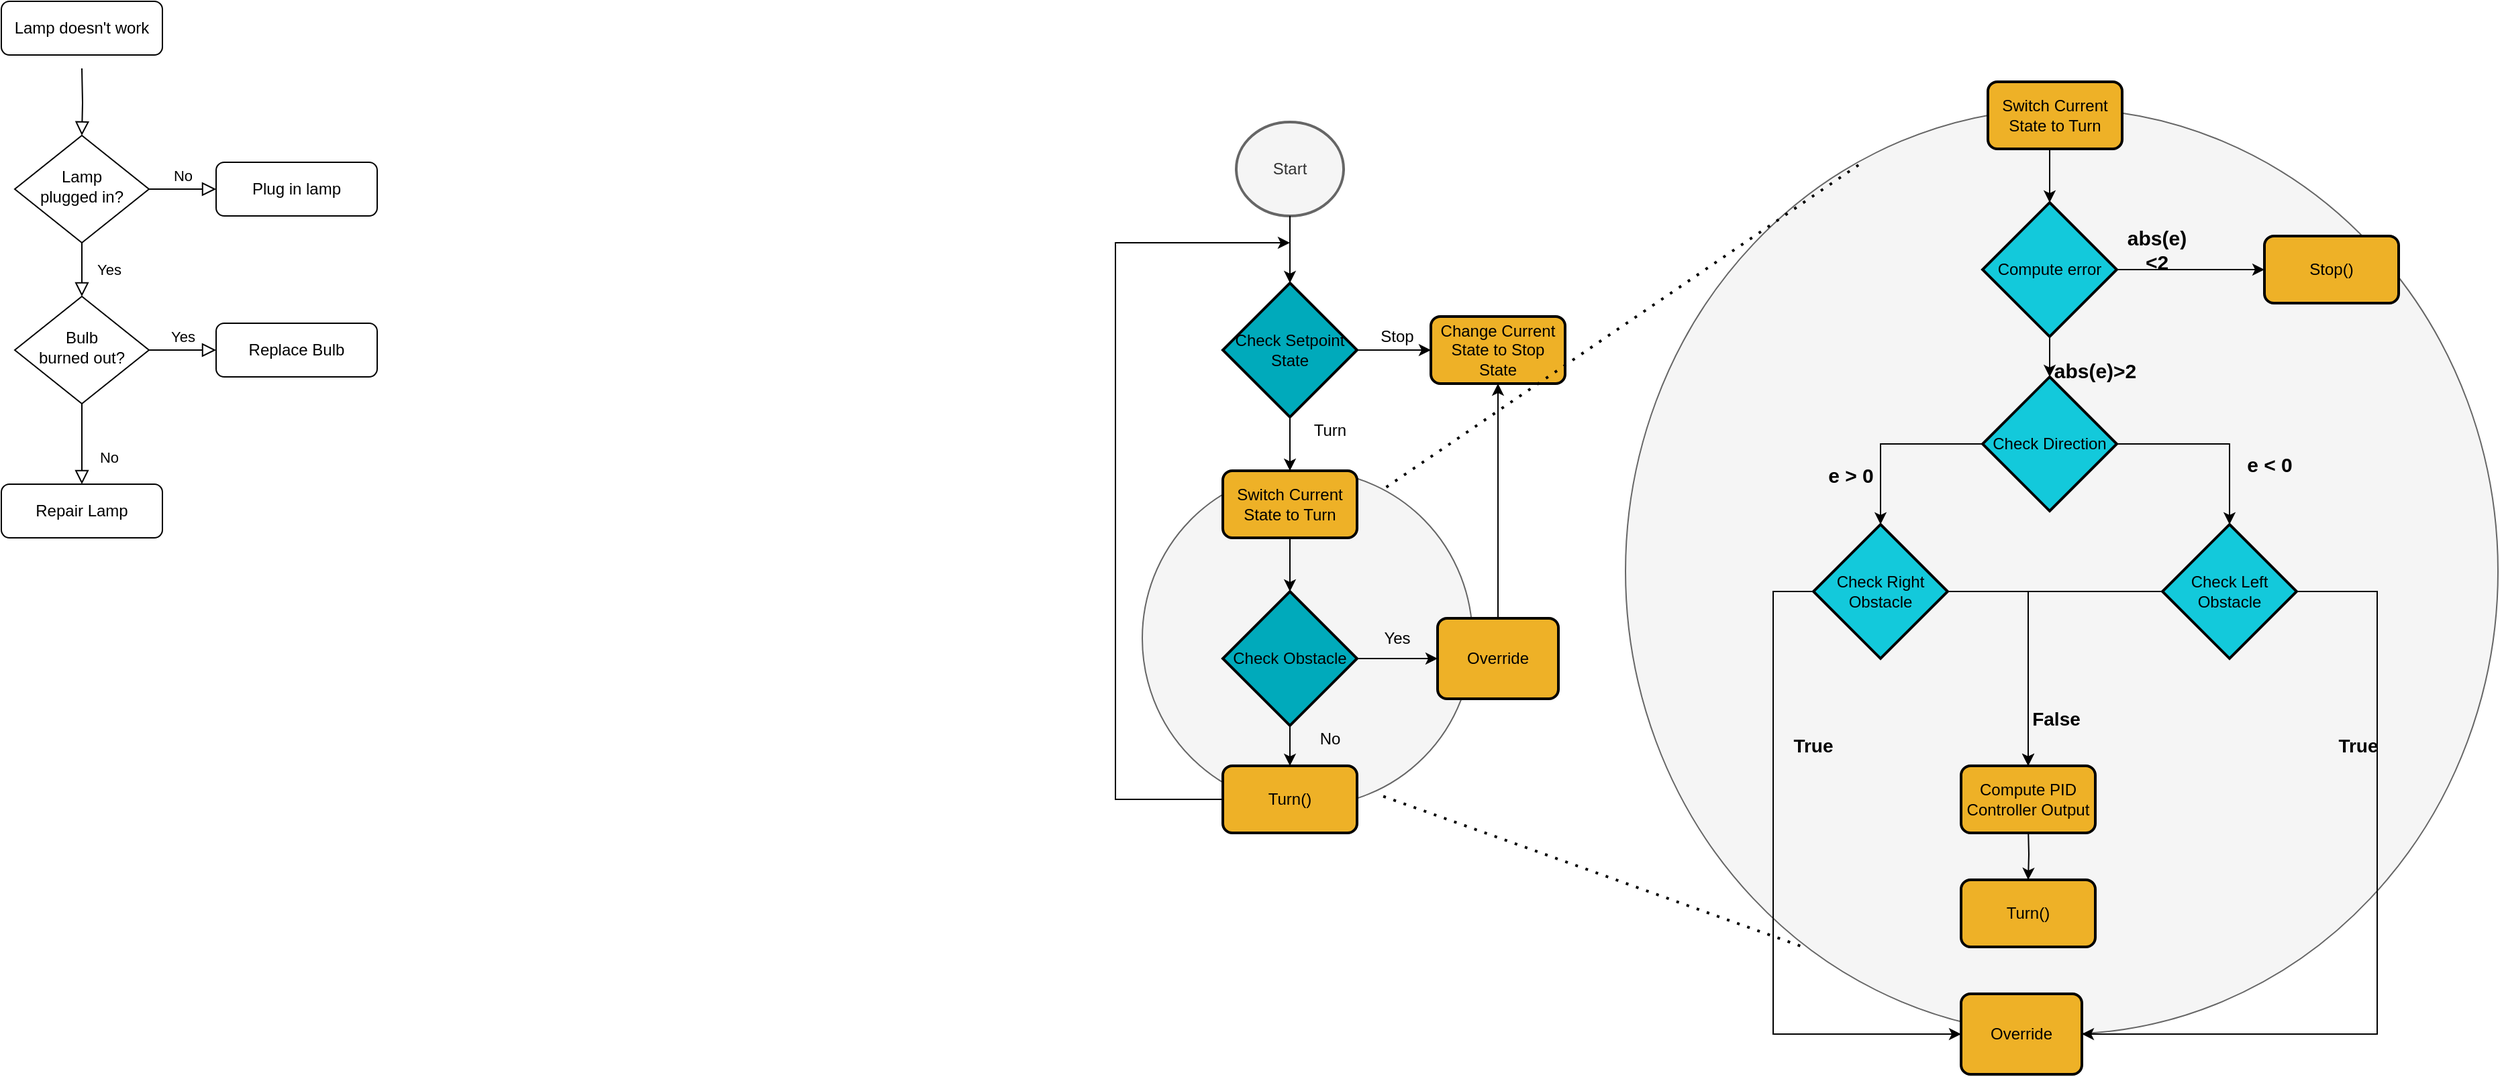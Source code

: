 <mxfile version="24.6.4" type="github">
  <diagram id="C5RBs43oDa-KdzZeNtuy" name="Page-1">
    <mxGraphModel dx="2514" dy="819" grid="1" gridSize="10" guides="1" tooltips="1" connect="1" arrows="1" fold="1" page="1" pageScale="1" pageWidth="827" pageHeight="1169" math="0" shadow="0">
      <root>
        <mxCell id="WIyWlLk6GJQsqaUBKTNV-0" />
        <mxCell id="WIyWlLk6GJQsqaUBKTNV-1" parent="WIyWlLk6GJQsqaUBKTNV-0" />
        <mxCell id="QeMwRIVXt9KX3GBJuxHm-6" value="" style="ellipse;whiteSpace=wrap;html=1;fillColor=#f5f5f5;fontColor=#333333;strokeColor=#666666;" vertex="1" parent="WIyWlLk6GJQsqaUBKTNV-1">
          <mxGeometry x="950" y="100" width="650" height="690" as="geometry" />
        </mxCell>
        <mxCell id="QeMwRIVXt9KX3GBJuxHm-5" value="" style="ellipse;whiteSpace=wrap;html=1;fillColor=#f5f5f5;fontColor=#333333;strokeColor=#666666;" vertex="1" parent="WIyWlLk6GJQsqaUBKTNV-1">
          <mxGeometry x="590" y="370" width="246" height="250" as="geometry" />
        </mxCell>
        <mxCell id="WIyWlLk6GJQsqaUBKTNV-2" value="" style="rounded=0;html=1;jettySize=auto;orthogonalLoop=1;fontSize=11;endArrow=block;endFill=0;endSize=8;strokeWidth=1;shadow=0;labelBackgroundColor=none;edgeStyle=orthogonalEdgeStyle;" parent="WIyWlLk6GJQsqaUBKTNV-1" target="WIyWlLk6GJQsqaUBKTNV-6" edge="1">
          <mxGeometry relative="1" as="geometry">
            <mxPoint x="-200" y="70.0" as="sourcePoint" />
          </mxGeometry>
        </mxCell>
        <mxCell id="WIyWlLk6GJQsqaUBKTNV-3" value="Lamp doesn&#39;t work" style="rounded=1;whiteSpace=wrap;html=1;fontSize=12;glass=0;strokeWidth=1;shadow=0;" parent="WIyWlLk6GJQsqaUBKTNV-1" vertex="1">
          <mxGeometry x="-260" y="20" width="120" height="40" as="geometry" />
        </mxCell>
        <mxCell id="WIyWlLk6GJQsqaUBKTNV-4" value="Yes" style="rounded=0;html=1;jettySize=auto;orthogonalLoop=1;fontSize=11;endArrow=block;endFill=0;endSize=8;strokeWidth=1;shadow=0;labelBackgroundColor=none;edgeStyle=orthogonalEdgeStyle;" parent="WIyWlLk6GJQsqaUBKTNV-1" source="WIyWlLk6GJQsqaUBKTNV-6" target="WIyWlLk6GJQsqaUBKTNV-10" edge="1">
          <mxGeometry y="20" relative="1" as="geometry">
            <mxPoint as="offset" />
          </mxGeometry>
        </mxCell>
        <mxCell id="WIyWlLk6GJQsqaUBKTNV-5" value="No" style="edgeStyle=orthogonalEdgeStyle;rounded=0;html=1;jettySize=auto;orthogonalLoop=1;fontSize=11;endArrow=block;endFill=0;endSize=8;strokeWidth=1;shadow=0;labelBackgroundColor=none;" parent="WIyWlLk6GJQsqaUBKTNV-1" source="WIyWlLk6GJQsqaUBKTNV-6" target="WIyWlLk6GJQsqaUBKTNV-7" edge="1">
          <mxGeometry y="10" relative="1" as="geometry">
            <mxPoint as="offset" />
          </mxGeometry>
        </mxCell>
        <mxCell id="WIyWlLk6GJQsqaUBKTNV-6" value="Lamp&lt;br&gt;plugged in?" style="rhombus;whiteSpace=wrap;html=1;shadow=0;fontFamily=Helvetica;fontSize=12;align=center;strokeWidth=1;spacing=6;spacingTop=-4;" parent="WIyWlLk6GJQsqaUBKTNV-1" vertex="1">
          <mxGeometry x="-250" y="120" width="100" height="80" as="geometry" />
        </mxCell>
        <mxCell id="WIyWlLk6GJQsqaUBKTNV-7" value="Plug in lamp" style="rounded=1;whiteSpace=wrap;html=1;fontSize=12;glass=0;strokeWidth=1;shadow=0;" parent="WIyWlLk6GJQsqaUBKTNV-1" vertex="1">
          <mxGeometry x="-100" y="140" width="120" height="40" as="geometry" />
        </mxCell>
        <mxCell id="WIyWlLk6GJQsqaUBKTNV-8" value="No" style="rounded=0;html=1;jettySize=auto;orthogonalLoop=1;fontSize=11;endArrow=block;endFill=0;endSize=8;strokeWidth=1;shadow=0;labelBackgroundColor=none;edgeStyle=orthogonalEdgeStyle;" parent="WIyWlLk6GJQsqaUBKTNV-1" source="WIyWlLk6GJQsqaUBKTNV-10" target="WIyWlLk6GJQsqaUBKTNV-11" edge="1">
          <mxGeometry x="0.333" y="20" relative="1" as="geometry">
            <mxPoint as="offset" />
          </mxGeometry>
        </mxCell>
        <mxCell id="WIyWlLk6GJQsqaUBKTNV-9" value="Yes" style="edgeStyle=orthogonalEdgeStyle;rounded=0;html=1;jettySize=auto;orthogonalLoop=1;fontSize=11;endArrow=block;endFill=0;endSize=8;strokeWidth=1;shadow=0;labelBackgroundColor=none;" parent="WIyWlLk6GJQsqaUBKTNV-1" source="WIyWlLk6GJQsqaUBKTNV-10" target="WIyWlLk6GJQsqaUBKTNV-12" edge="1">
          <mxGeometry y="10" relative="1" as="geometry">
            <mxPoint as="offset" />
          </mxGeometry>
        </mxCell>
        <mxCell id="WIyWlLk6GJQsqaUBKTNV-10" value="Bulb&lt;br&gt;burned out?" style="rhombus;whiteSpace=wrap;html=1;shadow=0;fontFamily=Helvetica;fontSize=12;align=center;strokeWidth=1;spacing=6;spacingTop=-4;" parent="WIyWlLk6GJQsqaUBKTNV-1" vertex="1">
          <mxGeometry x="-250" y="240" width="100" height="80" as="geometry" />
        </mxCell>
        <mxCell id="WIyWlLk6GJQsqaUBKTNV-11" value="Repair Lamp" style="rounded=1;whiteSpace=wrap;html=1;fontSize=12;glass=0;strokeWidth=1;shadow=0;" parent="WIyWlLk6GJQsqaUBKTNV-1" vertex="1">
          <mxGeometry x="-260" y="380" width="120" height="40" as="geometry" />
        </mxCell>
        <mxCell id="WIyWlLk6GJQsqaUBKTNV-12" value="Replace Bulb" style="rounded=1;whiteSpace=wrap;html=1;fontSize=12;glass=0;strokeWidth=1;shadow=0;" parent="WIyWlLk6GJQsqaUBKTNV-1" vertex="1">
          <mxGeometry x="-100" y="260" width="120" height="40" as="geometry" />
        </mxCell>
        <mxCell id="4jITVnbDwjDfH4mT7TzJ-3" value="Change Current State to Stop State" style="rounded=1;whiteSpace=wrap;html=1;absoluteArcSize=1;arcSize=14;strokeWidth=2;fillColor=#eeb127;" parent="WIyWlLk6GJQsqaUBKTNV-1" vertex="1">
          <mxGeometry x="805" y="255" width="100" height="50" as="geometry" />
        </mxCell>
        <mxCell id="4jITVnbDwjDfH4mT7TzJ-4" value="Start" style="strokeWidth=2;html=1;shape=mxgraph.flowchart.start_2;whiteSpace=wrap;fillColor=#f5f5f5;strokeColor=#666666;fontColor=#333333;" parent="WIyWlLk6GJQsqaUBKTNV-1" vertex="1">
          <mxGeometry x="660" y="110" width="80" height="70" as="geometry" />
        </mxCell>
        <mxCell id="4jITVnbDwjDfH4mT7TzJ-16" style="edgeStyle=orthogonalEdgeStyle;rounded=0;orthogonalLoop=1;jettySize=auto;html=1;entryX=0;entryY=0.5;entryDx=0;entryDy=0;" parent="WIyWlLk6GJQsqaUBKTNV-1" source="4jITVnbDwjDfH4mT7TzJ-5" target="4jITVnbDwjDfH4mT7TzJ-3" edge="1">
          <mxGeometry relative="1" as="geometry" />
        </mxCell>
        <mxCell id="LLSXDayW7hjJtyxaxLPu-17" style="edgeStyle=orthogonalEdgeStyle;rounded=0;orthogonalLoop=1;jettySize=auto;html=1;entryX=0.5;entryY=0;entryDx=0;entryDy=0;" parent="WIyWlLk6GJQsqaUBKTNV-1" source="4jITVnbDwjDfH4mT7TzJ-5" target="LLSXDayW7hjJtyxaxLPu-16" edge="1">
          <mxGeometry relative="1" as="geometry" />
        </mxCell>
        <mxCell id="4jITVnbDwjDfH4mT7TzJ-5" value="Check Setpoint State" style="strokeWidth=2;html=1;shape=mxgraph.flowchart.decision;whiteSpace=wrap;fillColor=#00aabb;" parent="WIyWlLk6GJQsqaUBKTNV-1" vertex="1">
          <mxGeometry x="650" y="230" width="100" height="100" as="geometry" />
        </mxCell>
        <mxCell id="4jITVnbDwjDfH4mT7TzJ-18" style="edgeStyle=orthogonalEdgeStyle;rounded=0;orthogonalLoop=1;jettySize=auto;html=1;entryX=0.5;entryY=0;entryDx=0;entryDy=0;" parent="WIyWlLk6GJQsqaUBKTNV-1" source="4jITVnbDwjDfH4mT7TzJ-8" target="4jITVnbDwjDfH4mT7TzJ-13" edge="1">
          <mxGeometry relative="1" as="geometry" />
        </mxCell>
        <mxCell id="4jITVnbDwjDfH4mT7TzJ-20" style="edgeStyle=orthogonalEdgeStyle;rounded=0;orthogonalLoop=1;jettySize=auto;html=1;entryX=0;entryY=0.5;entryDx=0;entryDy=0;" parent="WIyWlLk6GJQsqaUBKTNV-1" source="4jITVnbDwjDfH4mT7TzJ-8" target="4jITVnbDwjDfH4mT7TzJ-14" edge="1">
          <mxGeometry relative="1" as="geometry" />
        </mxCell>
        <mxCell id="4jITVnbDwjDfH4mT7TzJ-8" value="Check Obstacle" style="strokeWidth=2;html=1;shape=mxgraph.flowchart.decision;whiteSpace=wrap;fillColor=#00aabb;" parent="WIyWlLk6GJQsqaUBKTNV-1" vertex="1">
          <mxGeometry x="650" y="460" width="100" height="100" as="geometry" />
        </mxCell>
        <mxCell id="4jITVnbDwjDfH4mT7TzJ-23" style="edgeStyle=orthogonalEdgeStyle;rounded=0;orthogonalLoop=1;jettySize=auto;html=1;" parent="WIyWlLk6GJQsqaUBKTNV-1" source="4jITVnbDwjDfH4mT7TzJ-13" edge="1">
          <mxGeometry relative="1" as="geometry">
            <mxPoint x="700" y="200" as="targetPoint" />
            <Array as="points">
              <mxPoint x="570" y="615" />
              <mxPoint x="570" y="200" />
            </Array>
          </mxGeometry>
        </mxCell>
        <mxCell id="4jITVnbDwjDfH4mT7TzJ-13" value="Turn()" style="rounded=1;whiteSpace=wrap;html=1;absoluteArcSize=1;arcSize=14;strokeWidth=2;fillColor=#eeb127;" parent="WIyWlLk6GJQsqaUBKTNV-1" vertex="1">
          <mxGeometry x="650" y="590" width="100" height="50" as="geometry" />
        </mxCell>
        <mxCell id="4jITVnbDwjDfH4mT7TzJ-21" style="edgeStyle=orthogonalEdgeStyle;rounded=0;orthogonalLoop=1;jettySize=auto;html=1;entryX=0.5;entryY=1;entryDx=0;entryDy=0;" parent="WIyWlLk6GJQsqaUBKTNV-1" source="4jITVnbDwjDfH4mT7TzJ-14" target="4jITVnbDwjDfH4mT7TzJ-3" edge="1">
          <mxGeometry relative="1" as="geometry" />
        </mxCell>
        <mxCell id="4jITVnbDwjDfH4mT7TzJ-14" value="Override" style="rounded=1;whiteSpace=wrap;html=1;absoluteArcSize=1;arcSize=14;strokeWidth=2;fillColor=#eeb127;" parent="WIyWlLk6GJQsqaUBKTNV-1" vertex="1">
          <mxGeometry x="810" y="480" width="90" height="60" as="geometry" />
        </mxCell>
        <mxCell id="4jITVnbDwjDfH4mT7TzJ-15" style="edgeStyle=orthogonalEdgeStyle;rounded=0;orthogonalLoop=1;jettySize=auto;html=1;entryX=0.5;entryY=0;entryDx=0;entryDy=0;entryPerimeter=0;" parent="WIyWlLk6GJQsqaUBKTNV-1" source="4jITVnbDwjDfH4mT7TzJ-4" target="4jITVnbDwjDfH4mT7TzJ-5" edge="1">
          <mxGeometry relative="1" as="geometry" />
        </mxCell>
        <mxCell id="4jITVnbDwjDfH4mT7TzJ-24" value="Stop" style="text;html=1;align=center;verticalAlign=middle;whiteSpace=wrap;rounded=0;" parent="WIyWlLk6GJQsqaUBKTNV-1" vertex="1">
          <mxGeometry x="750" y="255" width="60" height="30" as="geometry" />
        </mxCell>
        <mxCell id="4jITVnbDwjDfH4mT7TzJ-25" value="Yes" style="text;html=1;align=center;verticalAlign=middle;whiteSpace=wrap;rounded=0;" parent="WIyWlLk6GJQsqaUBKTNV-1" vertex="1">
          <mxGeometry x="750" y="480" width="60" height="30" as="geometry" />
        </mxCell>
        <mxCell id="4jITVnbDwjDfH4mT7TzJ-26" value="Turn" style="text;html=1;align=center;verticalAlign=middle;whiteSpace=wrap;rounded=0;" parent="WIyWlLk6GJQsqaUBKTNV-1" vertex="1">
          <mxGeometry x="700" y="325" width="60" height="30" as="geometry" />
        </mxCell>
        <mxCell id="LLSXDayW7hjJtyxaxLPu-0" value="Stop()" style="rounded=1;whiteSpace=wrap;html=1;absoluteArcSize=1;arcSize=14;strokeWidth=2;fillColor=#eeb127;" parent="WIyWlLk6GJQsqaUBKTNV-1" vertex="1">
          <mxGeometry x="1426" y="195" width="100" height="50" as="geometry" />
        </mxCell>
        <mxCell id="LLSXDayW7hjJtyxaxLPu-2" style="edgeStyle=orthogonalEdgeStyle;rounded=0;orthogonalLoop=1;jettySize=auto;html=1;entryX=0;entryY=0.5;entryDx=0;entryDy=0;" parent="WIyWlLk6GJQsqaUBKTNV-1" source="LLSXDayW7hjJtyxaxLPu-3" target="LLSXDayW7hjJtyxaxLPu-0" edge="1">
          <mxGeometry relative="1" as="geometry" />
        </mxCell>
        <mxCell id="LLSXDayW7hjJtyxaxLPu-34" style="edgeStyle=orthogonalEdgeStyle;rounded=0;orthogonalLoop=1;jettySize=auto;html=1;startArrow=classic;startFill=1;endArrow=none;endFill=0;" parent="WIyWlLk6GJQsqaUBKTNV-1" source="LLSXDayW7hjJtyxaxLPu-3" edge="1">
          <mxGeometry relative="1" as="geometry">
            <mxPoint x="1266" y="130" as="targetPoint" />
          </mxGeometry>
        </mxCell>
        <mxCell id="LLSXDayW7hjJtyxaxLPu-3" value="Compute error" style="strokeWidth=2;html=1;shape=mxgraph.flowchart.decision;whiteSpace=wrap;fillColor=#13C9DB;" parent="WIyWlLk6GJQsqaUBKTNV-1" vertex="1">
          <mxGeometry x="1216" y="170" width="100" height="100" as="geometry" />
        </mxCell>
        <mxCell id="LLSXDayW7hjJtyxaxLPu-12" style="edgeStyle=orthogonalEdgeStyle;rounded=0;orthogonalLoop=1;jettySize=auto;html=1;entryX=0.5;entryY=0;entryDx=0;entryDy=0;entryPerimeter=0;" parent="WIyWlLk6GJQsqaUBKTNV-1" source="LLSXDayW7hjJtyxaxLPu-3" edge="1">
          <mxGeometry relative="1" as="geometry">
            <mxPoint x="1266" y="300" as="targetPoint" />
          </mxGeometry>
        </mxCell>
        <mxCell id="LLSXDayW7hjJtyxaxLPu-13" value="&lt;font style=&quot;font-size: 15px;&quot;&gt;&lt;b&gt;abs(e)&amp;gt;2&lt;/b&gt;&lt;/font&gt;" style="text;html=1;align=center;verticalAlign=middle;whiteSpace=wrap;rounded=0;" parent="WIyWlLk6GJQsqaUBKTNV-1" vertex="1">
          <mxGeometry x="1270" y="280" width="60" height="30" as="geometry" />
        </mxCell>
        <mxCell id="LLSXDayW7hjJtyxaxLPu-14" value="&lt;font style=&quot;font-size: 15px;&quot;&gt;&lt;b&gt;e &amp;gt; 0&lt;/b&gt;&lt;/font&gt;" style="text;html=1;align=center;verticalAlign=middle;whiteSpace=wrap;rounded=0;" parent="WIyWlLk6GJQsqaUBKTNV-1" vertex="1">
          <mxGeometry x="1090" y="355" width="56" height="35" as="geometry" />
        </mxCell>
        <mxCell id="LLSXDayW7hjJtyxaxLPu-15" value="&lt;b&gt;&lt;font style=&quot;font-size: 15px;&quot;&gt;abs(e)&amp;lt;2&lt;/font&gt;&lt;/b&gt;" style="text;html=1;align=center;verticalAlign=middle;whiteSpace=wrap;rounded=0;" parent="WIyWlLk6GJQsqaUBKTNV-1" vertex="1">
          <mxGeometry x="1316" y="190" width="60" height="30" as="geometry" />
        </mxCell>
        <mxCell id="LLSXDayW7hjJtyxaxLPu-16" value="Switch Current State to Turn" style="rounded=1;whiteSpace=wrap;html=1;absoluteArcSize=1;arcSize=14;strokeWidth=2;fillColor=#eeb127;" parent="WIyWlLk6GJQsqaUBKTNV-1" vertex="1">
          <mxGeometry x="650" y="370" width="100" height="50" as="geometry" />
        </mxCell>
        <mxCell id="LLSXDayW7hjJtyxaxLPu-18" style="edgeStyle=orthogonalEdgeStyle;rounded=0;orthogonalLoop=1;jettySize=auto;html=1;entryX=0.5;entryY=0;entryDx=0;entryDy=0;entryPerimeter=0;" parent="WIyWlLk6GJQsqaUBKTNV-1" source="LLSXDayW7hjJtyxaxLPu-16" target="4jITVnbDwjDfH4mT7TzJ-8" edge="1">
          <mxGeometry relative="1" as="geometry" />
        </mxCell>
        <mxCell id="LLSXDayW7hjJtyxaxLPu-19" value="&lt;font style=&quot;font-size: 15px;&quot;&gt;&lt;b&gt;e &amp;lt; 0&lt;/b&gt;&lt;/font&gt;" style="text;html=1;align=center;verticalAlign=middle;whiteSpace=wrap;rounded=0;" parent="WIyWlLk6GJQsqaUBKTNV-1" vertex="1">
          <mxGeometry x="1400" y="350" width="60" height="30" as="geometry" />
        </mxCell>
        <mxCell id="LLSXDayW7hjJtyxaxLPu-65" style="edgeStyle=orthogonalEdgeStyle;rounded=0;orthogonalLoop=1;jettySize=auto;html=1;entryX=0.5;entryY=0;entryDx=0;entryDy=0;" parent="WIyWlLk6GJQsqaUBKTNV-1" source="LLSXDayW7hjJtyxaxLPu-20" target="LLSXDayW7hjJtyxaxLPu-61" edge="1">
          <mxGeometry relative="1" as="geometry" />
        </mxCell>
        <mxCell id="LLSXDayW7hjJtyxaxLPu-67" style="edgeStyle=orthogonalEdgeStyle;rounded=0;orthogonalLoop=1;jettySize=auto;html=1;entryX=0;entryY=0.5;entryDx=0;entryDy=0;" parent="WIyWlLk6GJQsqaUBKTNV-1" source="LLSXDayW7hjJtyxaxLPu-20" target="LLSXDayW7hjJtyxaxLPu-66" edge="1">
          <mxGeometry relative="1" as="geometry">
            <Array as="points">
              <mxPoint x="1060" y="460" />
              <mxPoint x="1060" y="790" />
            </Array>
          </mxGeometry>
        </mxCell>
        <mxCell id="LLSXDayW7hjJtyxaxLPu-20" value="Check Right Obstacle" style="strokeWidth=2;html=1;shape=mxgraph.flowchart.decision;whiteSpace=wrap;fillColor=#13C9DB;" parent="WIyWlLk6GJQsqaUBKTNV-1" vertex="1">
          <mxGeometry x="1090" y="410" width="100" height="100" as="geometry" />
        </mxCell>
        <mxCell id="LLSXDayW7hjJtyxaxLPu-68" style="edgeStyle=orthogonalEdgeStyle;rounded=0;orthogonalLoop=1;jettySize=auto;html=1;entryX=1;entryY=0.5;entryDx=0;entryDy=0;" parent="WIyWlLk6GJQsqaUBKTNV-1" source="LLSXDayW7hjJtyxaxLPu-21" target="LLSXDayW7hjJtyxaxLPu-66" edge="1">
          <mxGeometry relative="1" as="geometry">
            <Array as="points">
              <mxPoint x="1510" y="460" />
              <mxPoint x="1510" y="790" />
            </Array>
          </mxGeometry>
        </mxCell>
        <mxCell id="QeMwRIVXt9KX3GBJuxHm-0" style="edgeStyle=orthogonalEdgeStyle;rounded=0;orthogonalLoop=1;jettySize=auto;html=1;entryX=0.5;entryY=0;entryDx=0;entryDy=0;" edge="1" parent="WIyWlLk6GJQsqaUBKTNV-1" source="LLSXDayW7hjJtyxaxLPu-21" target="LLSXDayW7hjJtyxaxLPu-61">
          <mxGeometry relative="1" as="geometry" />
        </mxCell>
        <mxCell id="LLSXDayW7hjJtyxaxLPu-21" value="Check Left Obstacle" style="strokeWidth=2;html=1;shape=mxgraph.flowchart.decision;whiteSpace=wrap;fillColor=#13C9DB;" parent="WIyWlLk6GJQsqaUBKTNV-1" vertex="1">
          <mxGeometry x="1350" y="410" width="100" height="100" as="geometry" />
        </mxCell>
        <mxCell id="LLSXDayW7hjJtyxaxLPu-31" value="No" style="text;html=1;align=center;verticalAlign=middle;whiteSpace=wrap;rounded=0;" parent="WIyWlLk6GJQsqaUBKTNV-1" vertex="1">
          <mxGeometry x="700" y="555" width="60" height="30" as="geometry" />
        </mxCell>
        <mxCell id="LLSXDayW7hjJtyxaxLPu-36" value="Turn()" style="rounded=1;whiteSpace=wrap;html=1;absoluteArcSize=1;arcSize=14;strokeWidth=2;fillColor=#eeb127;" parent="WIyWlLk6GJQsqaUBKTNV-1" vertex="1">
          <mxGeometry x="1200" y="675" width="100" height="50" as="geometry" />
        </mxCell>
        <mxCell id="LLSXDayW7hjJtyxaxLPu-41" value="" style="edgeStyle=orthogonalEdgeStyle;rounded=0;orthogonalLoop=1;jettySize=auto;html=1;" parent="WIyWlLk6GJQsqaUBKTNV-1" target="LLSXDayW7hjJtyxaxLPu-36" edge="1">
          <mxGeometry relative="1" as="geometry">
            <mxPoint x="1250" y="635" as="sourcePoint" />
          </mxGeometry>
        </mxCell>
        <mxCell id="LLSXDayW7hjJtyxaxLPu-40" value="Check Direction" style="strokeWidth=2;html=1;shape=mxgraph.flowchart.decision;whiteSpace=wrap;fillColor=#13C9DB;" parent="WIyWlLk6GJQsqaUBKTNV-1" vertex="1">
          <mxGeometry x="1216" y="300" width="100" height="100" as="geometry" />
        </mxCell>
        <mxCell id="LLSXDayW7hjJtyxaxLPu-52" value="Switch Current State to Turn" style="rounded=1;whiteSpace=wrap;html=1;absoluteArcSize=1;arcSize=14;strokeWidth=2;fillColor=#eeb127;" parent="WIyWlLk6GJQsqaUBKTNV-1" vertex="1">
          <mxGeometry x="1220" y="80" width="100" height="50" as="geometry" />
        </mxCell>
        <mxCell id="LLSXDayW7hjJtyxaxLPu-54" style="edgeStyle=orthogonalEdgeStyle;rounded=0;orthogonalLoop=1;jettySize=auto;html=1;entryX=0.5;entryY=0;entryDx=0;entryDy=0;entryPerimeter=0;" parent="WIyWlLk6GJQsqaUBKTNV-1" source="LLSXDayW7hjJtyxaxLPu-40" target="LLSXDayW7hjJtyxaxLPu-20" edge="1">
          <mxGeometry relative="1" as="geometry" />
        </mxCell>
        <mxCell id="LLSXDayW7hjJtyxaxLPu-55" style="edgeStyle=orthogonalEdgeStyle;rounded=0;orthogonalLoop=1;jettySize=auto;html=1;entryX=0.5;entryY=0;entryDx=0;entryDy=0;entryPerimeter=0;" parent="WIyWlLk6GJQsqaUBKTNV-1" source="LLSXDayW7hjJtyxaxLPu-40" target="LLSXDayW7hjJtyxaxLPu-21" edge="1">
          <mxGeometry relative="1" as="geometry" />
        </mxCell>
        <mxCell id="LLSXDayW7hjJtyxaxLPu-61" value="Compute PID Controller Output" style="rounded=1;whiteSpace=wrap;html=1;absoluteArcSize=1;arcSize=14;strokeWidth=2;fillColor=#eeb127;" parent="WIyWlLk6GJQsqaUBKTNV-1" vertex="1">
          <mxGeometry x="1200" y="590" width="100" height="50" as="geometry" />
        </mxCell>
        <mxCell id="LLSXDayW7hjJtyxaxLPu-66" value="Override" style="rounded=1;whiteSpace=wrap;html=1;absoluteArcSize=1;arcSize=14;strokeWidth=2;fillColor=#eeb127;" parent="WIyWlLk6GJQsqaUBKTNV-1" vertex="1">
          <mxGeometry x="1200" y="760" width="90" height="60" as="geometry" />
        </mxCell>
        <mxCell id="QeMwRIVXt9KX3GBJuxHm-1" value="&lt;font size=&quot;1&quot;&gt;&lt;b style=&quot;font-size: 14px;&quot;&gt;True&lt;/b&gt;&lt;/font&gt;" style="text;html=1;align=center;verticalAlign=middle;whiteSpace=wrap;rounded=0;" vertex="1" parent="WIyWlLk6GJQsqaUBKTNV-1">
          <mxGeometry x="1466" y="560" width="60" height="30" as="geometry" />
        </mxCell>
        <mxCell id="QeMwRIVXt9KX3GBJuxHm-3" value="&lt;font size=&quot;1&quot;&gt;&lt;b style=&quot;font-size: 14px;&quot;&gt;False&lt;/b&gt;&lt;/font&gt;" style="text;html=1;align=center;verticalAlign=middle;whiteSpace=wrap;rounded=0;" vertex="1" parent="WIyWlLk6GJQsqaUBKTNV-1">
          <mxGeometry x="1241" y="540" width="60" height="30" as="geometry" />
        </mxCell>
        <mxCell id="QeMwRIVXt9KX3GBJuxHm-4" value="&lt;font size=&quot;1&quot;&gt;&lt;b style=&quot;font-size: 14px;&quot;&gt;True&lt;/b&gt;&lt;/font&gt;" style="text;html=1;align=center;verticalAlign=middle;whiteSpace=wrap;rounded=0;" vertex="1" parent="WIyWlLk6GJQsqaUBKTNV-1">
          <mxGeometry x="1060" y="560" width="60" height="30" as="geometry" />
        </mxCell>
        <mxCell id="QeMwRIVXt9KX3GBJuxHm-7" value="" style="endArrow=none;dashed=1;html=1;dashPattern=1 3;strokeWidth=2;rounded=0;exitX=0.739;exitY=0.049;exitDx=0;exitDy=0;exitPerimeter=0;entryX=0.267;entryY=0.061;entryDx=0;entryDy=0;entryPerimeter=0;" edge="1" parent="WIyWlLk6GJQsqaUBKTNV-1" source="QeMwRIVXt9KX3GBJuxHm-5" target="QeMwRIVXt9KX3GBJuxHm-6">
          <mxGeometry width="50" height="50" relative="1" as="geometry">
            <mxPoint x="940" y="480" as="sourcePoint" />
            <mxPoint x="990" y="430" as="targetPoint" />
          </mxGeometry>
        </mxCell>
        <mxCell id="QeMwRIVXt9KX3GBJuxHm-8" value="" style="endArrow=none;dashed=1;html=1;dashPattern=1 3;strokeWidth=2;rounded=0;exitX=0.73;exitY=0.971;exitDx=0;exitDy=0;exitPerimeter=0;entryX=0.207;entryY=0.907;entryDx=0;entryDy=0;entryPerimeter=0;" edge="1" parent="WIyWlLk6GJQsqaUBKTNV-1" source="QeMwRIVXt9KX3GBJuxHm-5" target="QeMwRIVXt9KX3GBJuxHm-6">
          <mxGeometry width="50" height="50" relative="1" as="geometry">
            <mxPoint x="940" y="480" as="sourcePoint" />
            <mxPoint x="990" y="430" as="targetPoint" />
          </mxGeometry>
        </mxCell>
      </root>
    </mxGraphModel>
  </diagram>
</mxfile>

